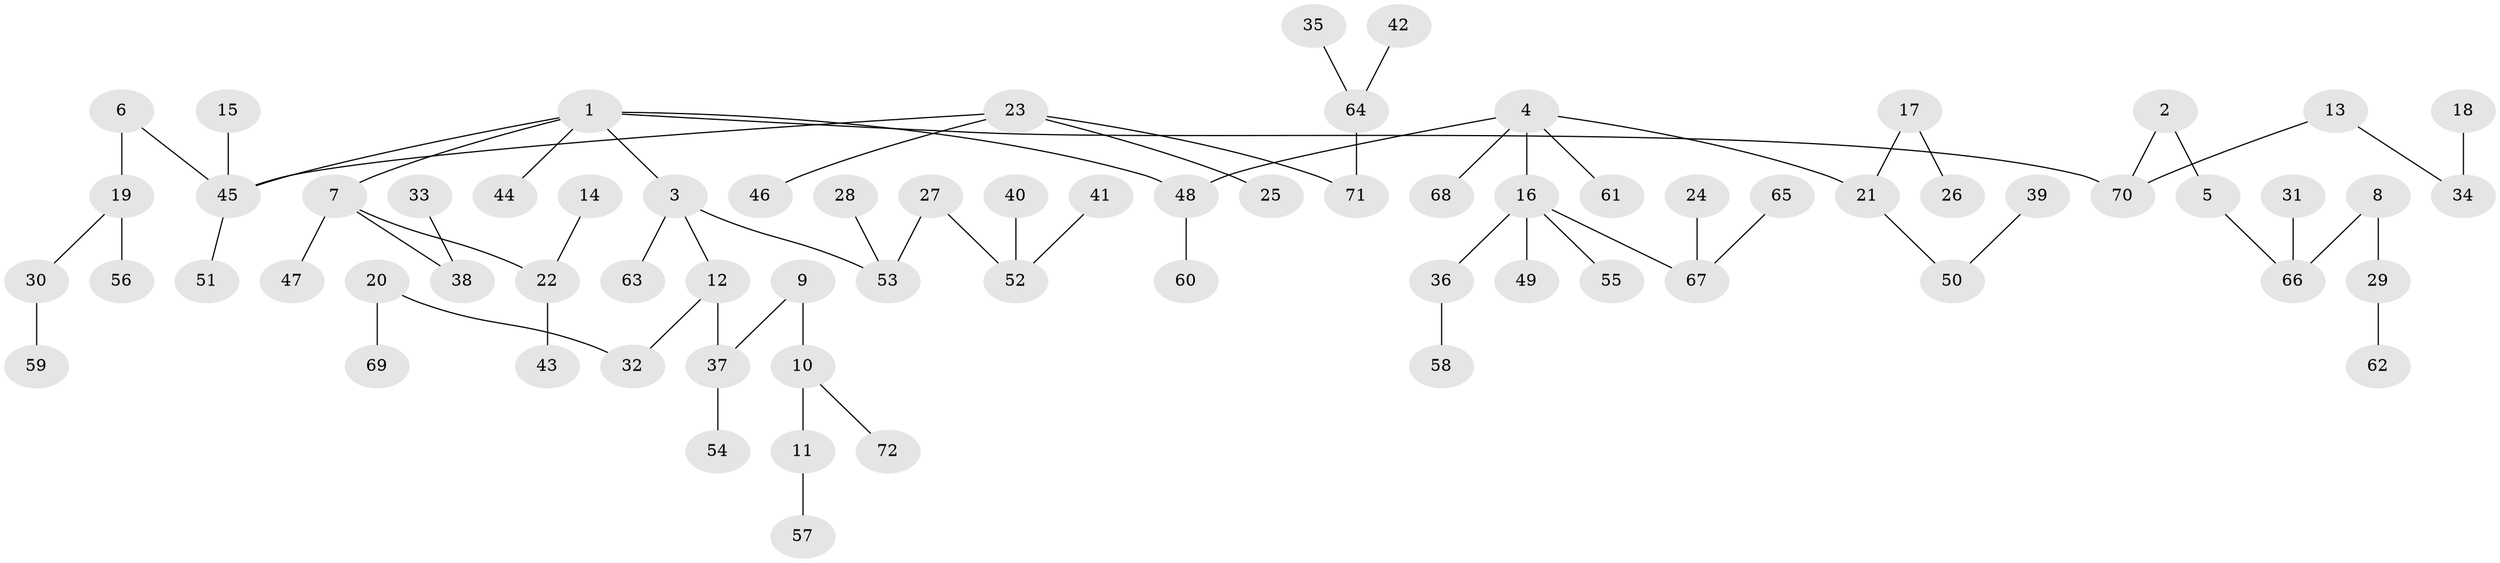 // original degree distribution, {5: 0.04861111111111111, 3: 0.13194444444444445, 4: 0.0625, 2: 0.2638888888888889, 7: 0.006944444444444444, 1: 0.4791666666666667, 6: 0.006944444444444444}
// Generated by graph-tools (version 1.1) at 2025/02/03/09/25 03:02:23]
// undirected, 72 vertices, 71 edges
graph export_dot {
graph [start="1"]
  node [color=gray90,style=filled];
  1;
  2;
  3;
  4;
  5;
  6;
  7;
  8;
  9;
  10;
  11;
  12;
  13;
  14;
  15;
  16;
  17;
  18;
  19;
  20;
  21;
  22;
  23;
  24;
  25;
  26;
  27;
  28;
  29;
  30;
  31;
  32;
  33;
  34;
  35;
  36;
  37;
  38;
  39;
  40;
  41;
  42;
  43;
  44;
  45;
  46;
  47;
  48;
  49;
  50;
  51;
  52;
  53;
  54;
  55;
  56;
  57;
  58;
  59;
  60;
  61;
  62;
  63;
  64;
  65;
  66;
  67;
  68;
  69;
  70;
  71;
  72;
  1 -- 3 [weight=1.0];
  1 -- 7 [weight=1.0];
  1 -- 44 [weight=1.0];
  1 -- 45 [weight=1.0];
  1 -- 48 [weight=1.0];
  1 -- 70 [weight=1.0];
  2 -- 5 [weight=1.0];
  2 -- 70 [weight=1.0];
  3 -- 12 [weight=1.0];
  3 -- 53 [weight=1.0];
  3 -- 63 [weight=1.0];
  4 -- 16 [weight=1.0];
  4 -- 21 [weight=1.0];
  4 -- 48 [weight=1.0];
  4 -- 61 [weight=1.0];
  4 -- 68 [weight=1.0];
  5 -- 66 [weight=1.0];
  6 -- 19 [weight=1.0];
  6 -- 45 [weight=1.0];
  7 -- 22 [weight=1.0];
  7 -- 38 [weight=1.0];
  7 -- 47 [weight=1.0];
  8 -- 29 [weight=1.0];
  8 -- 66 [weight=1.0];
  9 -- 10 [weight=1.0];
  9 -- 37 [weight=1.0];
  10 -- 11 [weight=1.0];
  10 -- 72 [weight=1.0];
  11 -- 57 [weight=1.0];
  12 -- 32 [weight=1.0];
  12 -- 37 [weight=1.0];
  13 -- 34 [weight=1.0];
  13 -- 70 [weight=1.0];
  14 -- 22 [weight=1.0];
  15 -- 45 [weight=1.0];
  16 -- 36 [weight=1.0];
  16 -- 49 [weight=1.0];
  16 -- 55 [weight=1.0];
  16 -- 67 [weight=1.0];
  17 -- 21 [weight=1.0];
  17 -- 26 [weight=1.0];
  18 -- 34 [weight=1.0];
  19 -- 30 [weight=1.0];
  19 -- 56 [weight=1.0];
  20 -- 32 [weight=1.0];
  20 -- 69 [weight=1.0];
  21 -- 50 [weight=1.0];
  22 -- 43 [weight=1.0];
  23 -- 25 [weight=1.0];
  23 -- 45 [weight=1.0];
  23 -- 46 [weight=1.0];
  23 -- 71 [weight=1.0];
  24 -- 67 [weight=1.0];
  27 -- 52 [weight=1.0];
  27 -- 53 [weight=1.0];
  28 -- 53 [weight=1.0];
  29 -- 62 [weight=1.0];
  30 -- 59 [weight=1.0];
  31 -- 66 [weight=1.0];
  33 -- 38 [weight=1.0];
  35 -- 64 [weight=1.0];
  36 -- 58 [weight=1.0];
  37 -- 54 [weight=1.0];
  39 -- 50 [weight=1.0];
  40 -- 52 [weight=1.0];
  41 -- 52 [weight=1.0];
  42 -- 64 [weight=1.0];
  45 -- 51 [weight=1.0];
  48 -- 60 [weight=1.0];
  64 -- 71 [weight=1.0];
  65 -- 67 [weight=1.0];
}
